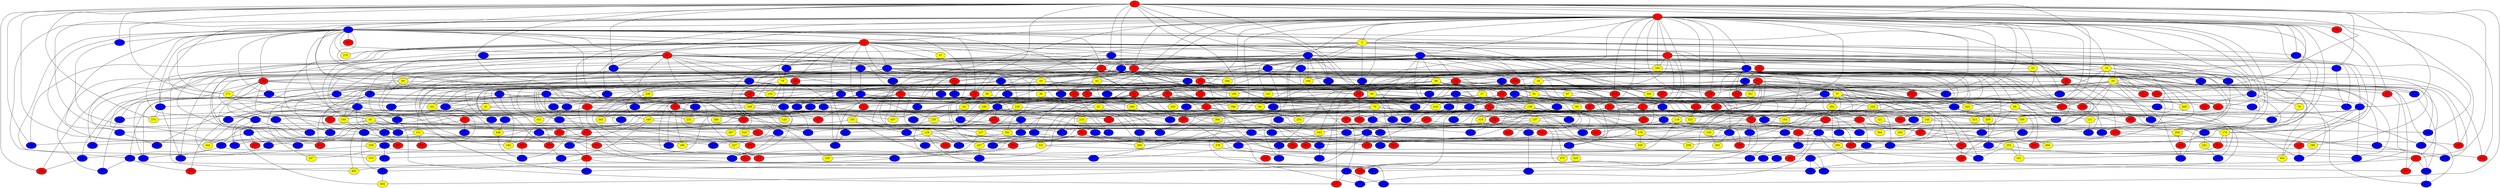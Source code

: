 graph {
0 [style = filled fillcolor = red];
1 [style = filled fillcolor = red];
2 [style = filled fillcolor = blue];
3 [style = filled fillcolor = red];
4 [style = filled fillcolor = blue];
5 [style = filled fillcolor = yellow];
6 [style = filled fillcolor = red];
7 [style = filled fillcolor = red];
8 [style = filled fillcolor = blue];
9 [style = filled fillcolor = blue];
10 [style = filled fillcolor = blue];
11 [style = filled fillcolor = red];
12 [style = filled fillcolor = blue];
13 [style = filled fillcolor = blue];
14 [style = filled fillcolor = blue];
15 [style = filled fillcolor = red];
16 [style = filled fillcolor = yellow];
17 [style = filled fillcolor = blue];
18 [style = filled fillcolor = yellow];
19 [style = filled fillcolor = red];
20 [style = filled fillcolor = blue];
21 [style = filled fillcolor = red];
22 [style = filled fillcolor = blue];
23 [style = filled fillcolor = yellow];
24 [style = filled fillcolor = blue];
25 [style = filled fillcolor = red];
26 [style = filled fillcolor = red];
27 [style = filled fillcolor = yellow];
28 [style = filled fillcolor = blue];
29 [style = filled fillcolor = yellow];
30 [style = filled fillcolor = red];
31 [style = filled fillcolor = blue];
32 [style = filled fillcolor = blue];
33 [style = filled fillcolor = yellow];
34 [style = filled fillcolor = blue];
35 [style = filled fillcolor = blue];
36 [style = filled fillcolor = yellow];
37 [style = filled fillcolor = blue];
38 [style = filled fillcolor = blue];
39 [style = filled fillcolor = red];
40 [style = filled fillcolor = blue];
41 [style = filled fillcolor = yellow];
42 [style = filled fillcolor = yellow];
43 [style = filled fillcolor = blue];
44 [style = filled fillcolor = blue];
45 [style = filled fillcolor = red];
46 [style = filled fillcolor = red];
47 [style = filled fillcolor = yellow];
48 [style = filled fillcolor = yellow];
49 [style = filled fillcolor = blue];
50 [style = filled fillcolor = red];
51 [style = filled fillcolor = red];
52 [style = filled fillcolor = blue];
53 [style = filled fillcolor = blue];
54 [style = filled fillcolor = yellow];
55 [style = filled fillcolor = red];
56 [style = filled fillcolor = red];
57 [style = filled fillcolor = yellow];
58 [style = filled fillcolor = yellow];
59 [style = filled fillcolor = red];
60 [style = filled fillcolor = yellow];
61 [style = filled fillcolor = yellow];
62 [style = filled fillcolor = red];
63 [style = filled fillcolor = red];
64 [style = filled fillcolor = blue];
65 [style = filled fillcolor = red];
66 [style = filled fillcolor = yellow];
67 [style = filled fillcolor = blue];
68 [style = filled fillcolor = yellow];
69 [style = filled fillcolor = red];
70 [style = filled fillcolor = yellow];
71 [style = filled fillcolor = red];
72 [style = filled fillcolor = red];
73 [style = filled fillcolor = red];
74 [style = filled fillcolor = red];
75 [style = filled fillcolor = red];
76 [style = filled fillcolor = yellow];
77 [style = filled fillcolor = blue];
78 [style = filled fillcolor = red];
79 [style = filled fillcolor = yellow];
80 [style = filled fillcolor = blue];
81 [style = filled fillcolor = blue];
82 [style = filled fillcolor = yellow];
83 [style = filled fillcolor = blue];
84 [style = filled fillcolor = blue];
85 [style = filled fillcolor = yellow];
86 [style = filled fillcolor = blue];
87 [style = filled fillcolor = yellow];
88 [style = filled fillcolor = blue];
89 [style = filled fillcolor = blue];
90 [style = filled fillcolor = blue];
91 [style = filled fillcolor = blue];
92 [style = filled fillcolor = red];
93 [style = filled fillcolor = blue];
94 [style = filled fillcolor = yellow];
95 [style = filled fillcolor = blue];
96 [style = filled fillcolor = red];
97 [style = filled fillcolor = red];
98 [style = filled fillcolor = blue];
99 [style = filled fillcolor = yellow];
100 [style = filled fillcolor = yellow];
101 [style = filled fillcolor = red];
102 [style = filled fillcolor = red];
103 [style = filled fillcolor = yellow];
104 [style = filled fillcolor = blue];
105 [style = filled fillcolor = red];
106 [style = filled fillcolor = blue];
107 [style = filled fillcolor = blue];
108 [style = filled fillcolor = blue];
109 [style = filled fillcolor = yellow];
110 [style = filled fillcolor = blue];
111 [style = filled fillcolor = red];
112 [style = filled fillcolor = blue];
113 [style = filled fillcolor = red];
114 [style = filled fillcolor = blue];
115 [style = filled fillcolor = blue];
116 [style = filled fillcolor = blue];
117 [style = filled fillcolor = blue];
118 [style = filled fillcolor = blue];
119 [style = filled fillcolor = yellow];
120 [style = filled fillcolor = red];
121 [style = filled fillcolor = yellow];
122 [style = filled fillcolor = blue];
123 [style = filled fillcolor = blue];
124 [style = filled fillcolor = blue];
125 [style = filled fillcolor = blue];
126 [style = filled fillcolor = blue];
127 [style = filled fillcolor = blue];
128 [style = filled fillcolor = yellow];
129 [style = filled fillcolor = yellow];
130 [style = filled fillcolor = blue];
131 [style = filled fillcolor = yellow];
132 [style = filled fillcolor = blue];
133 [style = filled fillcolor = red];
134 [style = filled fillcolor = blue];
135 [style = filled fillcolor = red];
136 [style = filled fillcolor = blue];
137 [style = filled fillcolor = red];
138 [style = filled fillcolor = yellow];
139 [style = filled fillcolor = blue];
140 [style = filled fillcolor = blue];
141 [style = filled fillcolor = yellow];
142 [style = filled fillcolor = red];
143 [style = filled fillcolor = yellow];
144 [style = filled fillcolor = yellow];
145 [style = filled fillcolor = blue];
146 [style = filled fillcolor = red];
147 [style = filled fillcolor = red];
148 [style = filled fillcolor = blue];
149 [style = filled fillcolor = red];
150 [style = filled fillcolor = blue];
151 [style = filled fillcolor = yellow];
152 [style = filled fillcolor = red];
153 [style = filled fillcolor = red];
154 [style = filled fillcolor = yellow];
155 [style = filled fillcolor = blue];
156 [style = filled fillcolor = blue];
157 [style = filled fillcolor = yellow];
158 [style = filled fillcolor = blue];
159 [style = filled fillcolor = red];
160 [style = filled fillcolor = red];
161 [style = filled fillcolor = yellow];
162 [style = filled fillcolor = blue];
163 [style = filled fillcolor = yellow];
164 [style = filled fillcolor = blue];
165 [style = filled fillcolor = red];
166 [style = filled fillcolor = blue];
167 [style = filled fillcolor = blue];
168 [style = filled fillcolor = yellow];
169 [style = filled fillcolor = yellow];
170 [style = filled fillcolor = yellow];
171 [style = filled fillcolor = blue];
172 [style = filled fillcolor = blue];
173 [style = filled fillcolor = red];
174 [style = filled fillcolor = blue];
175 [style = filled fillcolor = red];
176 [style = filled fillcolor = blue];
177 [style = filled fillcolor = red];
178 [style = filled fillcolor = yellow];
179 [style = filled fillcolor = blue];
180 [style = filled fillcolor = yellow];
181 [style = filled fillcolor = red];
182 [style = filled fillcolor = red];
183 [style = filled fillcolor = blue];
184 [style = filled fillcolor = yellow];
185 [style = filled fillcolor = blue];
186 [style = filled fillcolor = red];
187 [style = filled fillcolor = red];
188 [style = filled fillcolor = red];
189 [style = filled fillcolor = yellow];
190 [style = filled fillcolor = yellow];
191 [style = filled fillcolor = red];
192 [style = filled fillcolor = blue];
193 [style = filled fillcolor = red];
194 [style = filled fillcolor = yellow];
195 [style = filled fillcolor = yellow];
196 [style = filled fillcolor = red];
197 [style = filled fillcolor = yellow];
198 [style = filled fillcolor = red];
199 [style = filled fillcolor = red];
200 [style = filled fillcolor = blue];
201 [style = filled fillcolor = red];
202 [style = filled fillcolor = blue];
203 [style = filled fillcolor = blue];
204 [style = filled fillcolor = yellow];
205 [style = filled fillcolor = blue];
206 [style = filled fillcolor = blue];
207 [style = filled fillcolor = red];
208 [style = filled fillcolor = yellow];
209 [style = filled fillcolor = blue];
210 [style = filled fillcolor = yellow];
211 [style = filled fillcolor = blue];
212 [style = filled fillcolor = blue];
213 [style = filled fillcolor = red];
214 [style = filled fillcolor = blue];
215 [style = filled fillcolor = blue];
216 [style = filled fillcolor = blue];
217 [style = filled fillcolor = blue];
218 [style = filled fillcolor = blue];
219 [style = filled fillcolor = blue];
220 [style = filled fillcolor = blue];
221 [style = filled fillcolor = blue];
222 [style = filled fillcolor = blue];
223 [style = filled fillcolor = blue];
224 [style = filled fillcolor = red];
225 [style = filled fillcolor = red];
226 [style = filled fillcolor = blue];
227 [style = filled fillcolor = yellow];
228 [style = filled fillcolor = blue];
229 [style = filled fillcolor = red];
230 [style = filled fillcolor = yellow];
231 [style = filled fillcolor = yellow];
232 [style = filled fillcolor = red];
233 [style = filled fillcolor = blue];
234 [style = filled fillcolor = red];
235 [style = filled fillcolor = yellow];
236 [style = filled fillcolor = yellow];
237 [style = filled fillcolor = blue];
238 [style = filled fillcolor = blue];
239 [style = filled fillcolor = yellow];
240 [style = filled fillcolor = blue];
241 [style = filled fillcolor = yellow];
242 [style = filled fillcolor = blue];
243 [style = filled fillcolor = blue];
244 [style = filled fillcolor = blue];
245 [style = filled fillcolor = red];
246 [style = filled fillcolor = red];
247 [style = filled fillcolor = yellow];
248 [style = filled fillcolor = blue];
249 [style = filled fillcolor = yellow];
250 [style = filled fillcolor = red];
251 [style = filled fillcolor = red];
252 [style = filled fillcolor = red];
253 [style = filled fillcolor = yellow];
254 [style = filled fillcolor = yellow];
255 [style = filled fillcolor = red];
256 [style = filled fillcolor = blue];
257 [style = filled fillcolor = blue];
258 [style = filled fillcolor = red];
259 [style = filled fillcolor = yellow];
260 [style = filled fillcolor = blue];
261 [style = filled fillcolor = yellow];
262 [style = filled fillcolor = blue];
263 [style = filled fillcolor = blue];
264 [style = filled fillcolor = blue];
265 [style = filled fillcolor = blue];
266 [style = filled fillcolor = blue];
267 [style = filled fillcolor = blue];
268 [style = filled fillcolor = blue];
269 [style = filled fillcolor = red];
270 [style = filled fillcolor = yellow];
271 [style = filled fillcolor = yellow];
272 [style = filled fillcolor = red];
273 [style = filled fillcolor = red];
274 [style = filled fillcolor = yellow];
275 [style = filled fillcolor = blue];
276 [style = filled fillcolor = red];
277 [style = filled fillcolor = blue];
278 [style = filled fillcolor = blue];
279 [style = filled fillcolor = blue];
280 [style = filled fillcolor = red];
281 [style = filled fillcolor = blue];
282 [style = filled fillcolor = red];
283 [style = filled fillcolor = yellow];
284 [style = filled fillcolor = blue];
285 [style = filled fillcolor = red];
286 [style = filled fillcolor = blue];
287 [style = filled fillcolor = red];
288 [style = filled fillcolor = blue];
289 [style = filled fillcolor = red];
290 [style = filled fillcolor = blue];
291 [style = filled fillcolor = red];
292 [style = filled fillcolor = blue];
293 [style = filled fillcolor = yellow];
294 [style = filled fillcolor = red];
295 [style = filled fillcolor = blue];
296 [style = filled fillcolor = red];
297 [style = filled fillcolor = yellow];
298 [style = filled fillcolor = blue];
299 [style = filled fillcolor = yellow];
300 [style = filled fillcolor = blue];
301 [style = filled fillcolor = blue];
302 [style = filled fillcolor = blue];
303 [style = filled fillcolor = blue];
304 [style = filled fillcolor = yellow];
305 [style = filled fillcolor = blue];
306 [style = filled fillcolor = yellow];
307 [style = filled fillcolor = blue];
308 [style = filled fillcolor = yellow];
309 [style = filled fillcolor = blue];
310 [style = filled fillcolor = blue];
311 [style = filled fillcolor = blue];
312 [style = filled fillcolor = blue];
313 [style = filled fillcolor = blue];
314 [style = filled fillcolor = blue];
315 [style = filled fillcolor = yellow];
316 [style = filled fillcolor = yellow];
317 [style = filled fillcolor = blue];
318 [style = filled fillcolor = blue];
319 [style = filled fillcolor = yellow];
320 [style = filled fillcolor = blue];
321 [style = filled fillcolor = blue];
322 [style = filled fillcolor = yellow];
323 [style = filled fillcolor = blue];
324 [style = filled fillcolor = blue];
325 [style = filled fillcolor = blue];
326 [style = filled fillcolor = blue];
327 [style = filled fillcolor = red];
328 [style = filled fillcolor = blue];
329 [style = filled fillcolor = blue];
330 [style = filled fillcolor = yellow];
331 [style = filled fillcolor = yellow];
332 [style = filled fillcolor = red];
333 [style = filled fillcolor = blue];
334 [style = filled fillcolor = yellow];
335 [style = filled fillcolor = blue];
336 [style = filled fillcolor = blue];
337 [style = filled fillcolor = red];
338 [style = filled fillcolor = blue];
339 [style = filled fillcolor = yellow];
340 [style = filled fillcolor = blue];
341 [style = filled fillcolor = yellow];
342 [style = filled fillcolor = red];
343 [style = filled fillcolor = yellow];
344 [style = filled fillcolor = yellow];
345 [style = filled fillcolor = yellow];
346 [style = filled fillcolor = yellow];
347 [style = filled fillcolor = blue];
348 [style = filled fillcolor = blue];
349 [style = filled fillcolor = blue];
350 [style = filled fillcolor = yellow];
351 [style = filled fillcolor = yellow];
352 [style = filled fillcolor = blue];
353 [style = filled fillcolor = blue];
354 [style = filled fillcolor = yellow];
355 [style = filled fillcolor = red];
356 [style = filled fillcolor = blue];
357 [style = filled fillcolor = blue];
358 [style = filled fillcolor = blue];
359 [style = filled fillcolor = blue];
360 [style = filled fillcolor = yellow];
361 [style = filled fillcolor = yellow];
362 [style = filled fillcolor = blue];
363 [style = filled fillcolor = yellow];
364 [style = filled fillcolor = red];
365 [style = filled fillcolor = red];
366 [style = filled fillcolor = yellow];
367 [style = filled fillcolor = yellow];
368 [style = filled fillcolor = blue];
369 [style = filled fillcolor = red];
370 [style = filled fillcolor = yellow];
371 [style = filled fillcolor = blue];
372 [style = filled fillcolor = blue];
373 [style = filled fillcolor = red];
374 [style = filled fillcolor = red];
375 [style = filled fillcolor = yellow];
376 [style = filled fillcolor = yellow];
377 [style = filled fillcolor = red];
378 [style = filled fillcolor = red];
379 [style = filled fillcolor = blue];
380 [style = filled fillcolor = yellow];
381 [style = filled fillcolor = blue];
382 [style = filled fillcolor = yellow];
383 [style = filled fillcolor = yellow];
384 [style = filled fillcolor = blue];
385 [style = filled fillcolor = blue];
386 [style = filled fillcolor = blue];
387 [style = filled fillcolor = blue];
388 [style = filled fillcolor = red];
389 [style = filled fillcolor = blue];
390 [style = filled fillcolor = red];
391 [style = filled fillcolor = blue];
392 [style = filled fillcolor = blue];
393 [style = filled fillcolor = red];
394 [style = filled fillcolor = blue];
395 [style = filled fillcolor = blue];
396 [style = filled fillcolor = yellow];
397 [style = filled fillcolor = blue];
398 [style = filled fillcolor = red];
399 [style = filled fillcolor = blue];
400 [style = filled fillcolor = yellow];
401 [style = filled fillcolor = blue];
402 [style = filled fillcolor = blue];
403 [style = filled fillcolor = blue];
404 [style = filled fillcolor = yellow];
405 [style = filled fillcolor = yellow];
406 [style = filled fillcolor = blue];
407 [style = filled fillcolor = yellow];
408 [style = filled fillcolor = blue];
409 [style = filled fillcolor = blue];
410 [style = filled fillcolor = red];
411 [style = filled fillcolor = blue];
412 [style = filled fillcolor = blue];
413 [style = filled fillcolor = blue];
414 [style = filled fillcolor = blue];
415 [style = filled fillcolor = blue];
416 [style = filled fillcolor = blue];
417 [style = filled fillcolor = red];
418 [style = filled fillcolor = yellow];
419 [style = filled fillcolor = blue];
420 [style = filled fillcolor = yellow];
421 [style = filled fillcolor = blue];
422 [style = filled fillcolor = red];
423 [style = filled fillcolor = red];
424 [style = filled fillcolor = blue];
425 [style = filled fillcolor = yellow];
426 [style = filled fillcolor = red];
4 -- 143;
0 -- 16;
0 -- 17;
0 -- 29;
0 -- 30;
0 -- 31;
0 -- 33;
0 -- 35;
0 -- 90;
0 -- 149;
0 -- 166;
0 -- 214;
0 -- 227;
0 -- 232;
0 -- 271;
0 -- 274;
0 -- 298;
0 -- 12;
0 -- 4;
0 -- 2;
0 -- 1;
0 -- 329;
0 -- 344;
0 -- 359;
0 -- 388;
0 -- 390;
1 -- 2;
1 -- 3;
1 -- 4;
1 -- 5;
1 -- 7;
1 -- 8;
1 -- 11;
1 -- 13;
1 -- 26;
1 -- 28;
1 -- 32;
1 -- 37;
1 -- 51;
1 -- 60;
1 -- 65;
1 -- 67;
1 -- 89;
1 -- 90;
1 -- 96;
1 -- 102;
1 -- 110;
1 -- 111;
1 -- 119;
1 -- 144;
1 -- 146;
1 -- 153;
1 -- 154;
1 -- 170;
1 -- 180;
1 -- 182;
1 -- 188;
1 -- 210;
1 -- 212;
1 -- 240;
1 -- 244;
1 -- 252;
1 -- 267;
1 -- 280;
1 -- 305;
1 -- 316;
1 -- 318;
1 -- 322;
1 -- 335;
1 -- 340;
1 -- 364;
1 -- 423;
2 -- 3;
2 -- 6;
2 -- 15;
2 -- 20;
2 -- 25;
2 -- 30;
2 -- 56;
2 -- 59;
2 -- 77;
2 -- 93;
2 -- 134;
2 -- 136;
2 -- 148;
2 -- 156;
2 -- 166;
2 -- 171;
2 -- 183;
2 -- 228;
2 -- 262;
2 -- 264;
2 -- 270;
2 -- 271;
2 -- 282;
2 -- 345;
2 -- 371;
2 -- 375;
2 -- 399;
3 -- 8;
3 -- 9;
3 -- 33;
3 -- 39;
3 -- 44;
3 -- 45;
3 -- 47;
3 -- 58;
3 -- 66;
3 -- 67;
3 -- 72;
3 -- 78;
3 -- 79;
3 -- 91;
3 -- 125;
3 -- 135;
3 -- 136;
3 -- 138;
3 -- 184;
3 -- 270;
3 -- 279;
3 -- 292;
3 -- 298;
3 -- 387;
3 -- 392;
3 -- 405;
4 -- 15;
4 -- 25;
4 -- 35;
4 -- 49;
4 -- 52;
4 -- 141;
4 -- 194;
4 -- 198;
4 -- 214;
4 -- 290;
4 -- 303;
4 -- 356;
4 -- 369;
5 -- 6;
5 -- 10;
5 -- 14;
5 -- 19;
5 -- 26;
5 -- 28;
5 -- 37;
5 -- 85;
5 -- 130;
5 -- 170;
5 -- 254;
5 -- 267;
6 -- 9;
6 -- 10;
6 -- 11;
6 -- 19;
6 -- 22;
6 -- 23;
6 -- 28;
6 -- 41;
6 -- 55;
6 -- 60;
6 -- 83;
6 -- 128;
6 -- 155;
6 -- 173;
6 -- 186;
6 -- 220;
6 -- 257;
6 -- 323;
6 -- 416;
6 -- 419;
7 -- 16;
7 -- 20;
7 -- 29;
7 -- 31;
7 -- 59;
7 -- 87;
7 -- 112;
7 -- 117;
7 -- 130;
7 -- 155;
7 -- 159;
7 -- 180;
7 -- 247;
7 -- 261;
7 -- 291;
7 -- 312;
7 -- 338;
7 -- 356;
7 -- 396;
8 -- 13;
8 -- 14;
8 -- 17;
8 -- 21;
8 -- 42;
8 -- 44;
8 -- 48;
8 -- 64;
8 -- 75;
8 -- 76;
8 -- 90;
8 -- 127;
8 -- 158;
8 -- 219;
8 -- 287;
8 -- 332;
8 -- 342;
8 -- 345;
9 -- 10;
9 -- 22;
9 -- 26;
9 -- 27;
9 -- 36;
9 -- 64;
9 -- 97;
9 -- 115;
9 -- 116;
9 -- 124;
9 -- 161;
9 -- 198;
9 -- 230;
9 -- 232;
9 -- 388;
9 -- 397;
9 -- 421;
10 -- 24;
10 -- 32;
10 -- 80;
10 -- 122;
10 -- 156;
10 -- 178;
10 -- 234;
10 -- 310;
10 -- 415;
11 -- 23;
11 -- 37;
11 -- 84;
11 -- 105;
11 -- 106;
11 -- 150;
11 -- 186;
11 -- 192;
11 -- 196;
11 -- 225;
11 -- 237;
11 -- 398;
12 -- 16;
12 -- 46;
12 -- 56;
13 -- 18;
13 -- 21;
13 -- 34;
13 -- 43;
13 -- 45;
13 -- 46;
13 -- 56;
13 -- 68;
13 -- 71;
13 -- 101;
13 -- 112;
13 -- 142;
13 -- 146;
13 -- 153;
13 -- 163;
13 -- 175;
13 -- 202;
13 -- 208;
13 -- 213;
13 -- 219;
13 -- 238;
13 -- 256;
13 -- 301;
13 -- 306;
13 -- 308;
13 -- 343;
13 -- 369;
13 -- 372;
13 -- 379;
13 -- 426;
14 -- 31;
14 -- 34;
14 -- 55;
14 -- 58;
14 -- 187;
14 -- 285;
14 -- 339;
14 -- 346;
14 -- 384;
15 -- 19;
15 -- 30;
15 -- 34;
15 -- 110;
15 -- 365;
16 -- 29;
16 -- 40;
16 -- 71;
16 -- 137;
16 -- 151;
16 -- 162;
16 -- 189;
16 -- 218;
16 -- 252;
17 -- 42;
17 -- 43;
17 -- 89;
17 -- 109;
17 -- 135;
17 -- 141;
17 -- 149;
17 -- 167;
17 -- 182;
17 -- 214;
17 -- 220;
17 -- 228;
17 -- 243;
17 -- 288;
17 -- 296;
17 -- 346;
18 -- 52;
18 -- 174;
18 -- 195;
19 -- 36;
19 -- 167;
19 -- 186;
19 -- 337;
19 -- 363;
19 -- 389;
19 -- 418;
20 -- 24;
20 -- 169;
20 -- 303;
21 -- 38;
21 -- 50;
21 -- 54;
21 -- 74;
21 -- 86;
21 -- 125;
21 -- 152;
21 -- 182;
21 -- 321;
21 -- 361;
21 -- 379;
21 -- 425;
22 -- 93;
22 -- 136;
22 -- 165;
22 -- 168;
22 -- 251;
22 -- 283;
22 -- 371;
23 -- 53;
23 -- 61;
23 -- 76;
23 -- 77;
23 -- 80;
23 -- 82;
23 -- 92;
23 -- 137;
23 -- 169;
24 -- 41;
24 -- 67;
24 -- 106;
24 -- 146;
24 -- 230;
24 -- 235;
24 -- 285;
25 -- 50;
25 -- 181;
25 -- 188;
26 -- 38;
26 -- 41;
26 -- 53;
26 -- 63;
26 -- 80;
26 -- 128;
26 -- 203;
26 -- 206;
26 -- 209;
26 -- 222;
26 -- 269;
26 -- 320;
26 -- 323;
26 -- 340;
26 -- 377;
26 -- 386;
26 -- 415;
26 -- 423;
27 -- 49;
27 -- 126;
27 -- 164;
27 -- 174;
28 -- 70;
28 -- 122;
28 -- 237;
28 -- 246;
29 -- 75;
29 -- 113;
29 -- 139;
29 -- 148;
29 -- 149;
29 -- 160;
29 -- 167;
29 -- 198;
29 -- 201;
29 -- 276;
29 -- 337;
29 -- 358;
29 -- 393;
30 -- 54;
30 -- 199;
30 -- 233;
30 -- 276;
31 -- 133;
31 -- 197;
31 -- 320;
31 -- 334;
31 -- 400;
32 -- 49;
32 -- 225;
32 -- 236;
32 -- 248;
32 -- 268;
32 -- 299;
32 -- 349;
32 -- 354;
33 -- 123;
33 -- 135;
33 -- 216;
34 -- 46;
34 -- 114;
34 -- 187;
34 -- 250;
34 -- 278;
34 -- 315;
34 -- 399;
35 -- 117;
36 -- 286;
38 -- 62;
38 -- 96;
38 -- 99;
38 -- 104;
38 -- 121;
38 -- 127;
38 -- 145;
38 -- 185;
38 -- 331;
38 -- 392;
38 -- 401;
39 -- 40;
39 -- 127;
39 -- 130;
40 -- 57;
40 -- 141;
40 -- 345;
40 -- 426;
41 -- 66;
41 -- 92;
41 -- 143;
41 -- 330;
42 -- 51;
42 -- 123;
42 -- 179;
42 -- 239;
42 -- 244;
42 -- 292;
42 -- 301;
43 -- 52;
43 -- 61;
43 -- 63;
43 -- 74;
43 -- 94;
43 -- 161;
43 -- 164;
43 -- 184;
43 -- 191;
44 -- 79;
45 -- 147;
45 -- 394;
46 -- 73;
46 -- 95;
46 -- 275;
46 -- 281;
48 -- 53;
48 -- 57;
48 -- 63;
48 -- 78;
48 -- 83;
48 -- 102;
48 -- 157;
48 -- 212;
48 -- 294;
48 -- 406;
49 -- 81;
49 -- 84;
49 -- 95;
49 -- 126;
49 -- 129;
49 -- 203;
49 -- 273;
49 -- 296;
49 -- 311;
49 -- 351;
49 -- 374;
50 -- 62;
50 -- 94;
50 -- 100;
50 -- 116;
50 -- 134;
50 -- 158;
50 -- 283;
50 -- 312;
50 -- 350;
50 -- 352;
51 -- 69;
51 -- 163;
51 -- 245;
51 -- 368;
51 -- 407;
52 -- 54;
52 -- 65;
52 -- 71;
52 -- 72;
52 -- 76;
52 -- 113;
52 -- 122;
52 -- 137;
52 -- 335;
52 -- 418;
54 -- 235;
55 -- 69;
55 -- 73;
55 -- 89;
55 -- 147;
55 -- 193;
55 -- 364;
55 -- 407;
56 -- 66;
56 -- 87;
56 -- 88;
56 -- 140;
56 -- 271;
56 -- 355;
56 -- 399;
56 -- 402;
57 -- 68;
57 -- 73;
57 -- 93;
57 -- 117;
57 -- 120;
57 -- 139;
57 -- 154;
57 -- 217;
57 -- 328;
57 -- 339;
57 -- 354;
58 -- 206;
58 -- 223;
58 -- 246;
58 -- 254;
58 -- 319;
59 -- 62;
59 -- 84;
59 -- 109;
59 -- 132;
59 -- 160;
59 -- 385;
60 -- 69;
60 -- 83;
60 -- 190;
60 -- 383;
61 -- 65;
61 -- 75;
61 -- 82;
61 -- 158;
62 -- 139;
62 -- 172;
62 -- 254;
62 -- 264;
63 -- 107;
63 -- 121;
63 -- 138;
63 -- 144;
63 -- 172;
63 -- 215;
63 -- 221;
64 -- 85;
64 -- 114;
64 -- 195;
64 -- 200;
64 -- 394;
65 -- 81;
65 -- 120;
66 -- 96;
66 -- 151;
66 -- 200;
66 -- 317;
66 -- 348;
66 -- 404;
67 -- 119;
67 -- 322;
68 -- 196;
68 -- 219;
68 -- 255;
69 -- 86;
69 -- 133;
69 -- 190;
69 -- 284;
70 -- 162;
71 -- 86;
71 -- 98;
71 -- 144;
71 -- 209;
71 -- 343;
71 -- 365;
71 -- 366;
72 -- 103;
73 -- 74;
73 -- 205;
73 -- 238;
73 -- 353;
73 -- 368;
73 -- 390;
74 -- 170;
74 -- 258;
74 -- 286;
74 -- 317;
74 -- 358;
75 -- 108;
75 -- 319;
75 -- 383;
76 -- 97;
76 -- 98;
76 -- 121;
76 -- 168;
76 -- 169;
76 -- 243;
76 -- 306;
76 -- 329;
76 -- 331;
76 -- 373;
77 -- 105;
77 -- 110;
77 -- 126;
77 -- 161;
77 -- 206;
77 -- 268;
77 -- 275;
77 -- 325;
77 -- 352;
77 -- 366;
77 -- 384;
78 -- 261;
78 -- 396;
79 -- 128;
79 -- 176;
79 -- 316;
79 -- 334;
79 -- 416;
80 -- 231;
81 -- 132;
81 -- 223;
81 -- 261;
81 -- 387;
82 -- 108;
82 -- 233;
82 -- 348;
83 -- 98;
83 -- 115;
83 -- 138;
83 -- 240;
83 -- 297;
84 -- 95;
84 -- 159;
84 -- 245;
84 -- 257;
85 -- 106;
85 -- 396;
86 -- 175;
86 -- 228;
86 -- 256;
87 -- 99;
87 -- 269;
88 -- 116;
88 -- 221;
88 -- 222;
88 -- 250;
90 -- 109;
90 -- 123;
90 -- 341;
91 -- 104;
91 -- 155;
91 -- 194;
92 -- 118;
92 -- 172;
92 -- 405;
93 -- 131;
93 -- 142;
93 -- 176;
93 -- 179;
93 -- 197;
93 -- 210;
93 -- 274;
93 -- 339;
93 -- 341;
93 -- 381;
96 -- 196;
96 -- 213;
96 -- 247;
96 -- 295;
96 -- 357;
96 -- 360;
96 -- 402;
97 -- 277;
97 -- 386;
98 -- 104;
98 -- 115;
98 -- 152;
98 -- 173;
98 -- 236;
100 -- 129;
101 -- 284;
101 -- 317;
101 -- 318;
101 -- 324;
103 -- 105;
103 -- 129;
103 -- 205;
103 -- 311;
104 -- 153;
104 -- 164;
104 -- 190;
104 -- 193;
104 -- 224;
104 -- 355;
104 -- 374;
104 -- 404;
105 -- 184;
105 -- 211;
105 -- 273;
106 -- 143;
107 -- 112;
109 -- 140;
109 -- 156;
109 -- 376;
109 -- 407;
111 -- 191;
112 -- 227;
112 -- 300;
114 -- 157;
116 -- 165;
116 -- 249;
116 -- 313;
116 -- 344;
119 -- 132;
119 -- 207;
119 -- 289;
119 -- 294;
119 -- 356;
119 -- 367;
120 -- 178;
120 -- 202;
120 -- 207;
121 -- 188;
122 -- 280;
122 -- 314;
123 -- 181;
123 -- 242;
123 -- 249;
123 -- 278;
123 -- 299;
123 -- 326;
123 -- 360;
124 -- 133;
124 -- 147;
124 -- 168;
124 -- 200;
124 -- 263;
124 -- 327;
124 -- 413;
125 -- 199;
126 -- 258;
127 -- 177;
127 -- 193;
129 -- 145;
129 -- 183;
129 -- 259;
129 -- 336;
129 -- 419;
130 -- 131;
130 -- 204;
131 -- 379;
132 -- 216;
132 -- 272;
132 -- 331;
133 -- 192;
133 -- 316;
133 -- 359;
133 -- 367;
135 -- 265;
135 -- 311;
135 -- 424;
136 -- 274;
136 -- 288;
137 -- 295;
137 -- 305;
137 -- 315;
138 -- 154;
138 -- 160;
138 -- 178;
138 -- 231;
138 -- 256;
138 -- 259;
138 -- 260;
138 -- 372;
139 -- 162;
140 -- 290;
144 -- 150;
144 -- 171;
144 -- 293;
144 -- 323;
145 -- 205;
145 -- 370;
146 -- 373;
146 -- 414;
148 -- 425;
150 -- 202;
150 -- 220;
151 -- 192;
151 -- 328;
151 -- 417;
155 -- 324;
156 -- 211;
156 -- 302;
156 -- 413;
157 -- 332;
157 -- 349;
158 -- 321;
159 -- 183;
159 -- 187;
160 -- 233;
160 -- 370;
161 -- 417;
162 -- 229;
162 -- 241;
163 -- 216;
163 -- 263;
164 -- 420;
166 -- 281;
167 -- 242;
168 -- 203;
169 -- 211;
169 -- 312;
169 -- 391;
170 -- 251;
170 -- 351;
171 -- 227;
171 -- 338;
173 -- 250;
174 -- 238;
174 -- 353;
175 -- 189;
175 -- 309;
175 -- 409;
177 -- 185;
177 -- 234;
178 -- 208;
178 -- 306;
178 -- 384;
179 -- 249;
180 -- 194;
180 -- 201;
180 -- 340;
180 -- 395;
181 -- 204;
185 -- 294;
186 -- 230;
186 -- 272;
186 -- 333;
187 -- 398;
188 -- 215;
188 -- 307;
188 -- 403;
191 -- 362;
192 -- 240;
192 -- 289;
192 -- 310;
197 -- 212;
197 -- 416;
197 -- 422;
198 -- 224;
198 -- 390;
199 -- 226;
199 -- 378;
199 -- 406;
199 -- 410;
200 -- 364;
201 -- 308;
202 -- 266;
203 -- 298;
203 -- 336;
203 -- 347;
203 -- 408;
204 -- 229;
205 -- 421;
206 -- 222;
207 -- 253;
207 -- 309;
207 -- 400;
210 -- 226;
211 -- 273;
212 -- 276;
212 -- 291;
212 -- 382;
213 -- 278;
215 -- 218;
216 -- 232;
216 -- 411;
217 -- 313;
220 -- 297;
220 -- 338;
220 -- 402;
221 -- 231;
222 -- 223;
222 -- 362;
223 -- 247;
226 -- 395;
227 -- 234;
228 -- 325;
229 -- 237;
230 -- 255;
230 -- 380;
232 -- 242;
232 -- 393;
232 -- 408;
233 -- 360;
235 -- 281;
235 -- 389;
236 -- 382;
238 -- 318;
239 -- 363;
240 -- 258;
240 -- 277;
240 -- 290;
241 -- 248;
242 -- 321;
243 -- 357;
245 -- 342;
245 -- 413;
247 -- 264;
249 -- 300;
250 -- 391;
251 -- 252;
251 -- 255;
253 -- 268;
253 -- 334;
253 -- 351;
255 -- 336;
257 -- 284;
257 -- 285;
259 -- 288;
260 -- 343;
260 -- 412;
261 -- 262;
261 -- 409;
263 -- 309;
263 -- 411;
266 -- 277;
266 -- 295;
266 -- 362;
267 -- 304;
269 -- 322;
271 -- 348;
271 -- 367;
273 -- 280;
273 -- 347;
273 -- 421;
277 -- 359;
277 -- 377;
279 -- 341;
280 -- 397;
281 -- 327;
283 -- 287;
285 -- 300;
287 -- 301;
287 -- 401;
291 -- 330;
291 -- 378;
296 -- 302;
296 -- 304;
299 -- 307;
302 -- 344;
302 -- 381;
302 -- 410;
307 -- 320;
307 -- 385;
310 -- 388;
311 -- 326;
312 -- 332;
312 -- 376;
317 -- 370;
318 -- 357;
318 -- 383;
318 -- 393;
318 -- 397;
329 -- 353;
331 -- 349;
331 -- 411;
332 -- 403;
333 -- 363;
339 -- 400;
343 -- 395;
347 -- 404;
349 -- 405;
352 -- 371;
356 -- 414;
357 -- 375;
368 -- 372;
371 -- 377;
376 -- 412;
381 -- 415;
383 -- 398;
384 -- 401;
387 -- 394;
389 -- 408;
395 -- 412;
399 -- 406;
399 -- 419;
}
